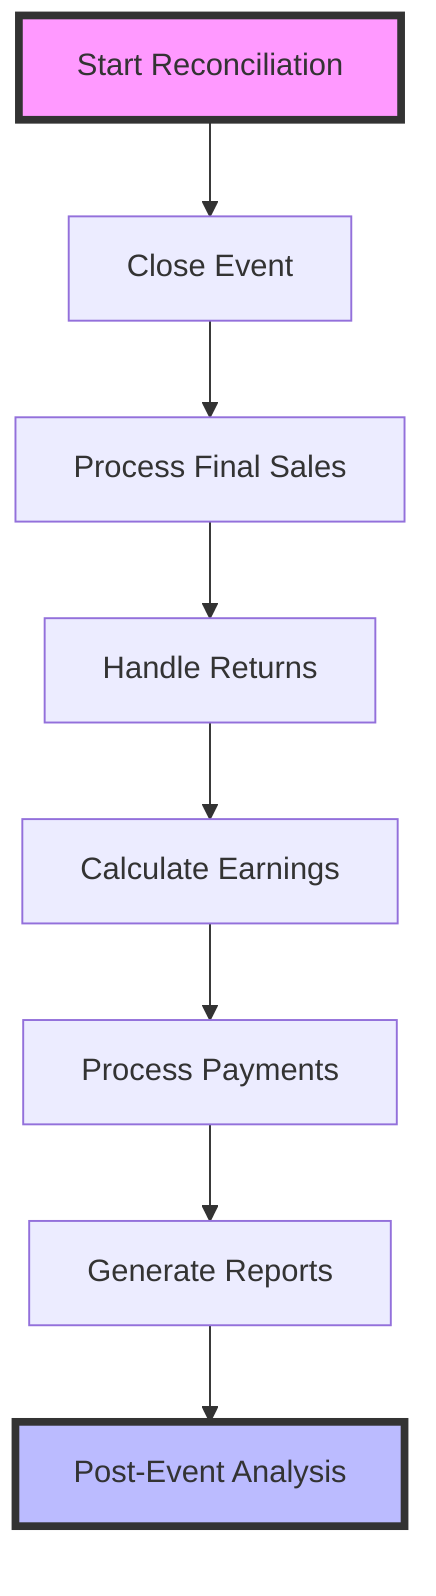 flowchart TD
    Start[Start Reconciliation] --> Close[Close Event]
    Close --> Sales[Process Final Sales]
    Sales --> Returns[Handle Returns]
    Returns --> Earnings[Calculate Earnings]
    Earnings --> Payments[Process Payments]
    Payments --> Reports[Generate Reports]
    Reports --> Analysis[Post-Event Analysis]
    
    style Start fill:#f9f,stroke:#333,stroke-width:4px
    style Analysis fill:#bbf,stroke:#333,stroke-width:4px
